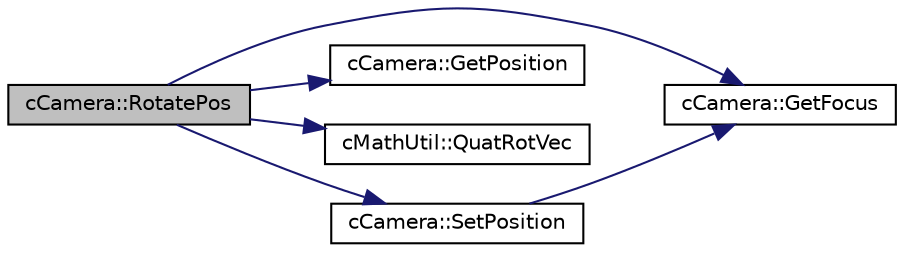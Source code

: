 digraph "cCamera::RotatePos"
{
 // LATEX_PDF_SIZE
  edge [fontname="Helvetica",fontsize="10",labelfontname="Helvetica",labelfontsize="10"];
  node [fontname="Helvetica",fontsize="10",shape=record];
  rankdir="LR";
  Node1 [label="cCamera::RotatePos",height=0.2,width=0.4,color="black", fillcolor="grey75", style="filled", fontcolor="black",tooltip=" "];
  Node1 -> Node2 [color="midnightblue",fontsize="10",style="solid",fontname="Helvetica"];
  Node2 [label="cCamera::GetFocus",height=0.2,width=0.4,color="black", fillcolor="white", style="filled",URL="$classc_camera.html#a0aa751bcd1e56af7c9ce41fd9ee297e1",tooltip=" "];
  Node1 -> Node3 [color="midnightblue",fontsize="10",style="solid",fontname="Helvetica"];
  Node3 [label="cCamera::GetPosition",height=0.2,width=0.4,color="black", fillcolor="white", style="filled",URL="$classc_camera.html#ae717c0a2129047f1fc0a8860237056ae",tooltip=" "];
  Node1 -> Node4 [color="midnightblue",fontsize="10",style="solid",fontname="Helvetica"];
  Node4 [label="cMathUtil::QuatRotVec",height=0.2,width=0.4,color="black", fillcolor="white", style="filled",URL="$classc_math_util.html#a3a0496ade762f12172414c797da44402",tooltip=" "];
  Node1 -> Node5 [color="midnightblue",fontsize="10",style="solid",fontname="Helvetica"];
  Node5 [label="cCamera::SetPosition",height=0.2,width=0.4,color="black", fillcolor="white", style="filled",URL="$classc_camera.html#a7e839d1d52a16e6f7ce03b1488e128c5",tooltip=" "];
  Node5 -> Node2 [color="midnightblue",fontsize="10",style="solid",fontname="Helvetica"];
}
